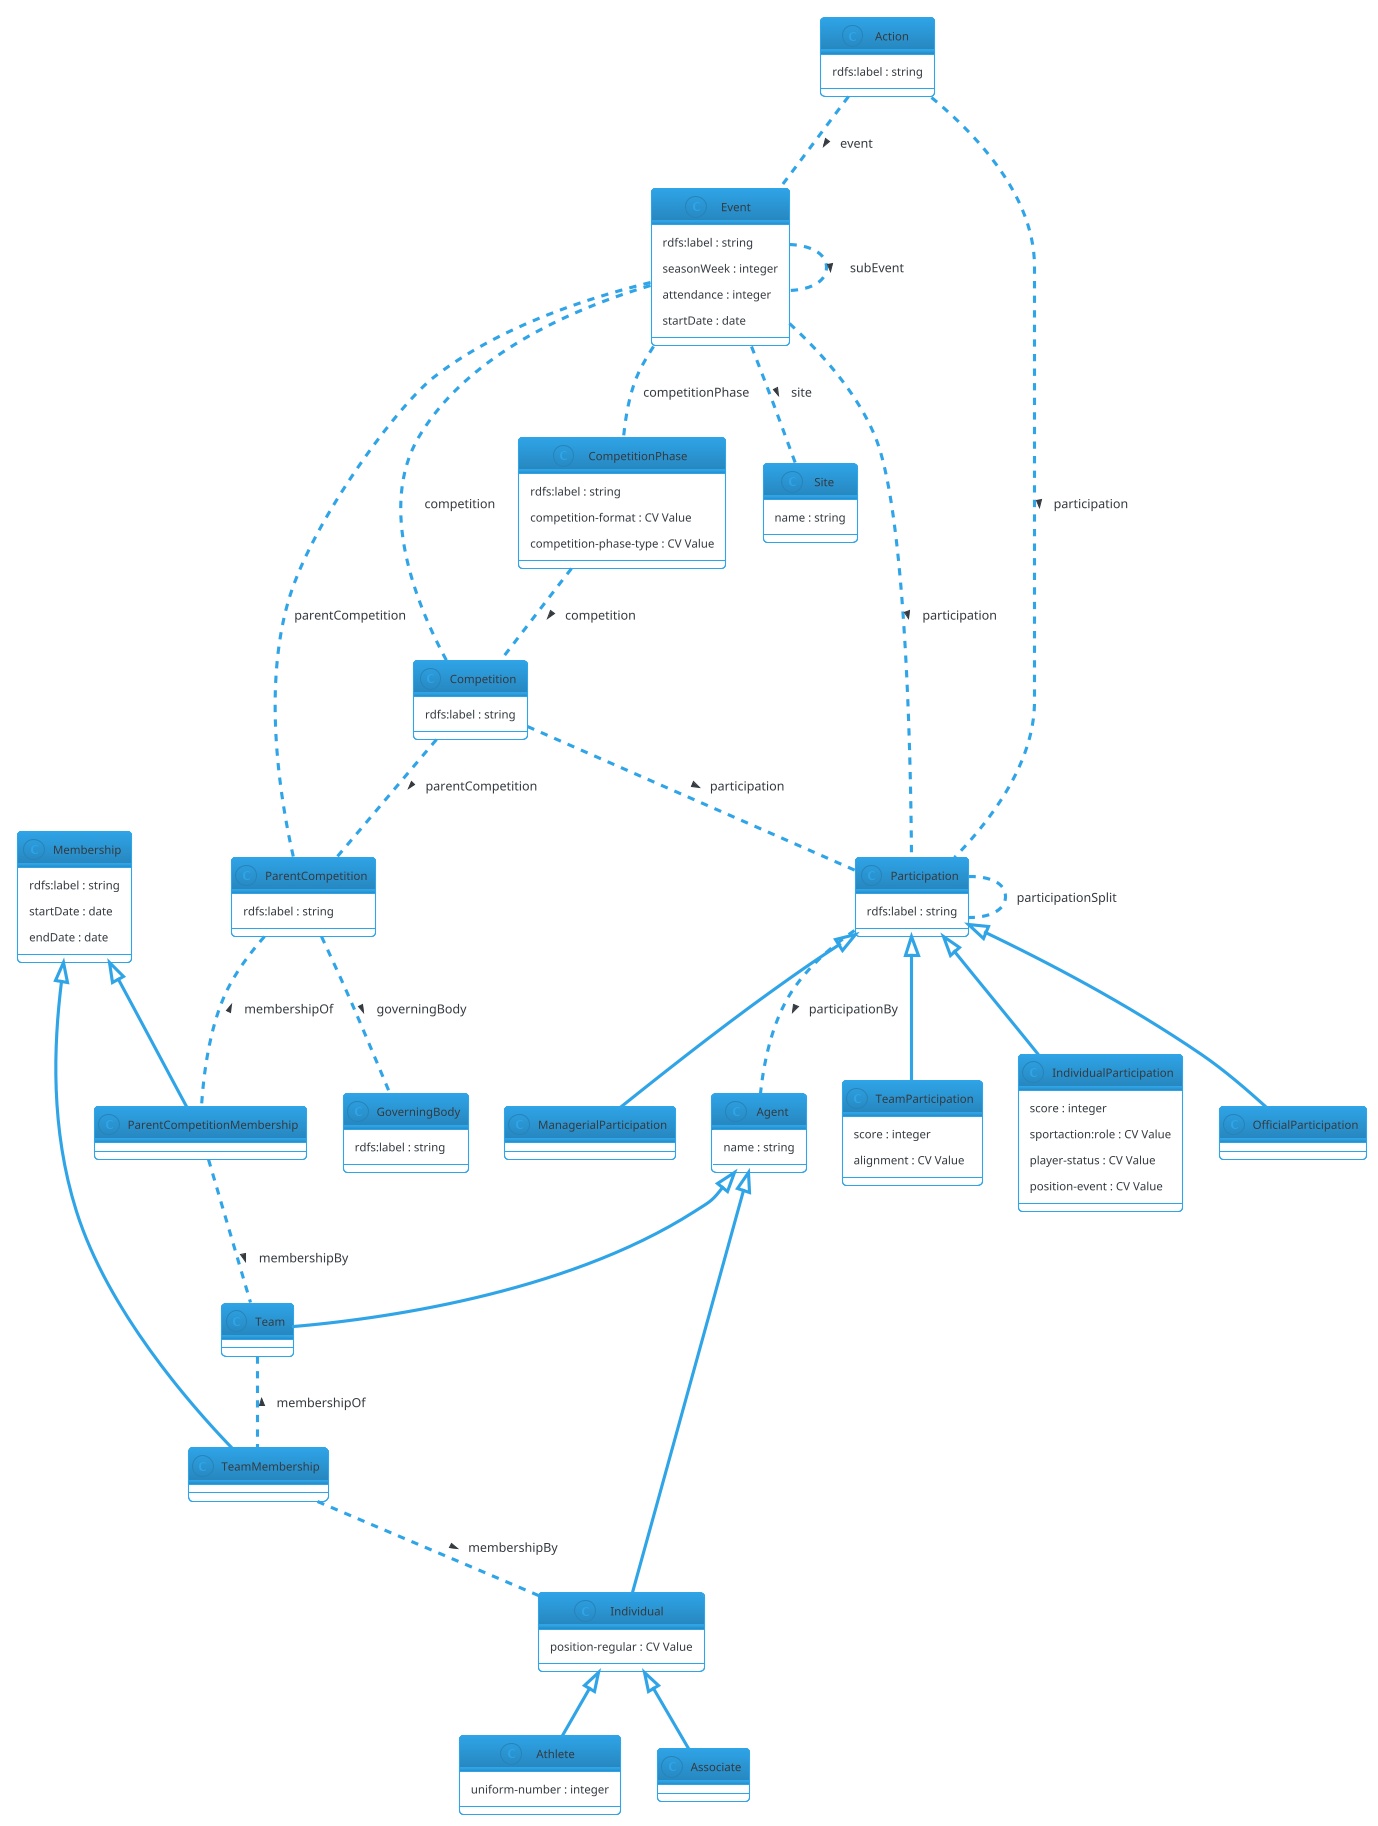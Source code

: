 @startuml
!theme cerulean-outline

' IPTC Sport Model - last updated 2021-11-16

' RDF Classes defined in our ontology:
class GoverningBody {
  rdfs:label : string
}

class ParentCompetition {
  rdfs:label : string
}

class Competition {
  rdfs:label : string
}

class CompetitionPhase {
  rdfs:label : string
  competition-format : CV Value
  competition-phase-type : CV Value
}

class Event {
  rdfs:label : string
  seasonWeek : integer
  attendance : integer
  startDate : date
}

class Action {
  rdfs:label : string
}

class Participation {
  rdfs:label : string
}

' TeamParticipation is a subclass of Participation
Participation <|-- TeamParticipation
class TeamParticipation {
  score : integer
  alignment : CV Value
}

Participation <|-- IndividualParticipation
class IndividualParticipation {
  score : integer
  sportaction:role : CV Value
  player-status : CV Value
  position-event : CV Value
}

Participation <|-- OfficialParticipation
class OfficialParticipation { }

Participation <|-- ManagerialParticipation
class ManagerialParticipation { }

class Membership {
  rdfs:label : string
  startDate : date
  endDate : date
}

Membership <|-- TeamMembership
class TeamMembership {
}

Membership <|-- ParentCompetitionMembership
class ParentCompetitionMembership {
}

class Agent {
  name : string
}

Agent <|-- Team
class Team { }

Agent <|-- Individual
class Individual {
  position-regular : CV Value
}

Individual <|-- Athlete
class Athlete {
  uniform-number : integer
}

Individual <|-- Associate
class Associate { }

class Site {
  name : string
}

' Object properties - relationships between classes

Action .. Event : > event
Competition .. ParentCompetition : > parentCompetition
CompetitionPhase .. Competition : > competition
ParentCompetition .. GoverningBody : > governingBody
Event .. Competition : competition
Event .. ParentCompetition : parentCompetition
Event .. CompetitionPhase : competitionPhase
Action .. Participation : > participation
Event .. Participation : > participation
Competition .. Participation : > participation
Participation .. Participation : participationSplit
Event .. Event : > subEvent
Participation .. Agent : > participationBy
Team .. TeamMembership : < membershipOf
TeamMembership .. Individual : > membershipBy
ParentCompetition .. ParentCompetitionMembership : < membershipOf
ParentCompetitionMembership .. Team : > membershipBy
Event .. Site :  > site
@enduml
